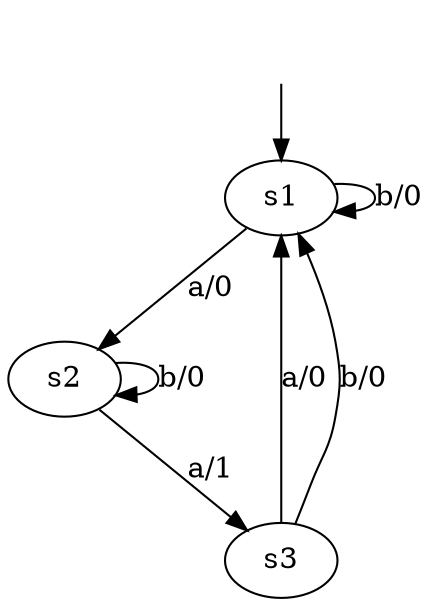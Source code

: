 digraph learnedModel {
s1 [label="s1"];
s2 [label="s2"];
s3 [label="s3"];
s1 -> s2  [label="a/0"];
s1 -> s1  [label="b/0"];
s2 -> s3  [label="a/1"];
s2 -> s2  [label="b/0"];
s3 -> s1  [label="a/0"];
s3 -> s1  [label="b/0"];
__start0 [label="", shape=none];
__start0 -> s1  [label=""];
}